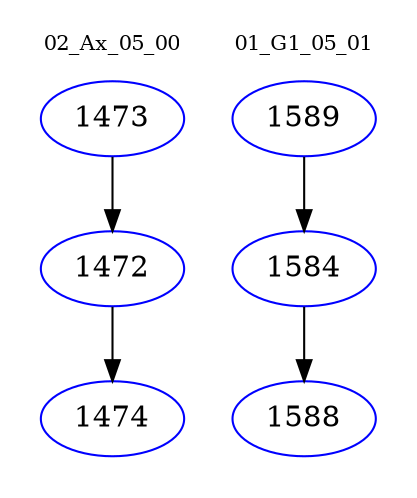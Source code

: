 digraph{
subgraph cluster_0 {
color = white
label = "02_Ax_05_00";
fontsize=10;
T0_1473 [label="1473", color="blue"]
T0_1473 -> T0_1472 [color="black"]
T0_1472 [label="1472", color="blue"]
T0_1472 -> T0_1474 [color="black"]
T0_1474 [label="1474", color="blue"]
}
subgraph cluster_1 {
color = white
label = "01_G1_05_01";
fontsize=10;
T1_1589 [label="1589", color="blue"]
T1_1589 -> T1_1584 [color="black"]
T1_1584 [label="1584", color="blue"]
T1_1584 -> T1_1588 [color="black"]
T1_1588 [label="1588", color="blue"]
}
}
